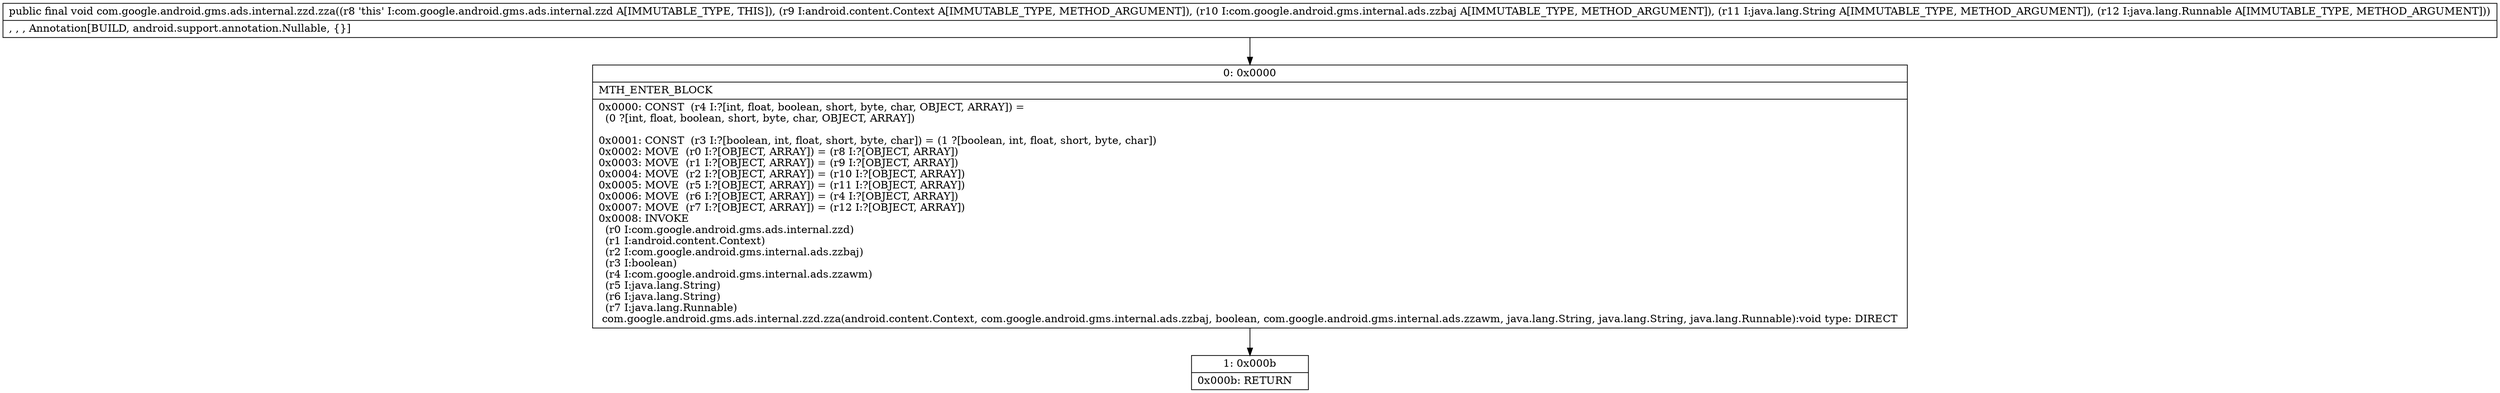 digraph "CFG forcom.google.android.gms.ads.internal.zzd.zza(Landroid\/content\/Context;Lcom\/google\/android\/gms\/internal\/ads\/zzbaj;Ljava\/lang\/String;Ljava\/lang\/Runnable;)V" {
Node_0 [shape=record,label="{0\:\ 0x0000|MTH_ENTER_BLOCK\l|0x0000: CONST  (r4 I:?[int, float, boolean, short, byte, char, OBJECT, ARRAY]) = \l  (0 ?[int, float, boolean, short, byte, char, OBJECT, ARRAY])\l \l0x0001: CONST  (r3 I:?[boolean, int, float, short, byte, char]) = (1 ?[boolean, int, float, short, byte, char]) \l0x0002: MOVE  (r0 I:?[OBJECT, ARRAY]) = (r8 I:?[OBJECT, ARRAY]) \l0x0003: MOVE  (r1 I:?[OBJECT, ARRAY]) = (r9 I:?[OBJECT, ARRAY]) \l0x0004: MOVE  (r2 I:?[OBJECT, ARRAY]) = (r10 I:?[OBJECT, ARRAY]) \l0x0005: MOVE  (r5 I:?[OBJECT, ARRAY]) = (r11 I:?[OBJECT, ARRAY]) \l0x0006: MOVE  (r6 I:?[OBJECT, ARRAY]) = (r4 I:?[OBJECT, ARRAY]) \l0x0007: MOVE  (r7 I:?[OBJECT, ARRAY]) = (r12 I:?[OBJECT, ARRAY]) \l0x0008: INVOKE  \l  (r0 I:com.google.android.gms.ads.internal.zzd)\l  (r1 I:android.content.Context)\l  (r2 I:com.google.android.gms.internal.ads.zzbaj)\l  (r3 I:boolean)\l  (r4 I:com.google.android.gms.internal.ads.zzawm)\l  (r5 I:java.lang.String)\l  (r6 I:java.lang.String)\l  (r7 I:java.lang.Runnable)\l com.google.android.gms.ads.internal.zzd.zza(android.content.Context, com.google.android.gms.internal.ads.zzbaj, boolean, com.google.android.gms.internal.ads.zzawm, java.lang.String, java.lang.String, java.lang.Runnable):void type: DIRECT \l}"];
Node_1 [shape=record,label="{1\:\ 0x000b|0x000b: RETURN   \l}"];
MethodNode[shape=record,label="{public final void com.google.android.gms.ads.internal.zzd.zza((r8 'this' I:com.google.android.gms.ads.internal.zzd A[IMMUTABLE_TYPE, THIS]), (r9 I:android.content.Context A[IMMUTABLE_TYPE, METHOD_ARGUMENT]), (r10 I:com.google.android.gms.internal.ads.zzbaj A[IMMUTABLE_TYPE, METHOD_ARGUMENT]), (r11 I:java.lang.String A[IMMUTABLE_TYPE, METHOD_ARGUMENT]), (r12 I:java.lang.Runnable A[IMMUTABLE_TYPE, METHOD_ARGUMENT]))  | , , , Annotation[BUILD, android.support.annotation.Nullable, \{\}]\l}"];
MethodNode -> Node_0;
Node_0 -> Node_1;
}

